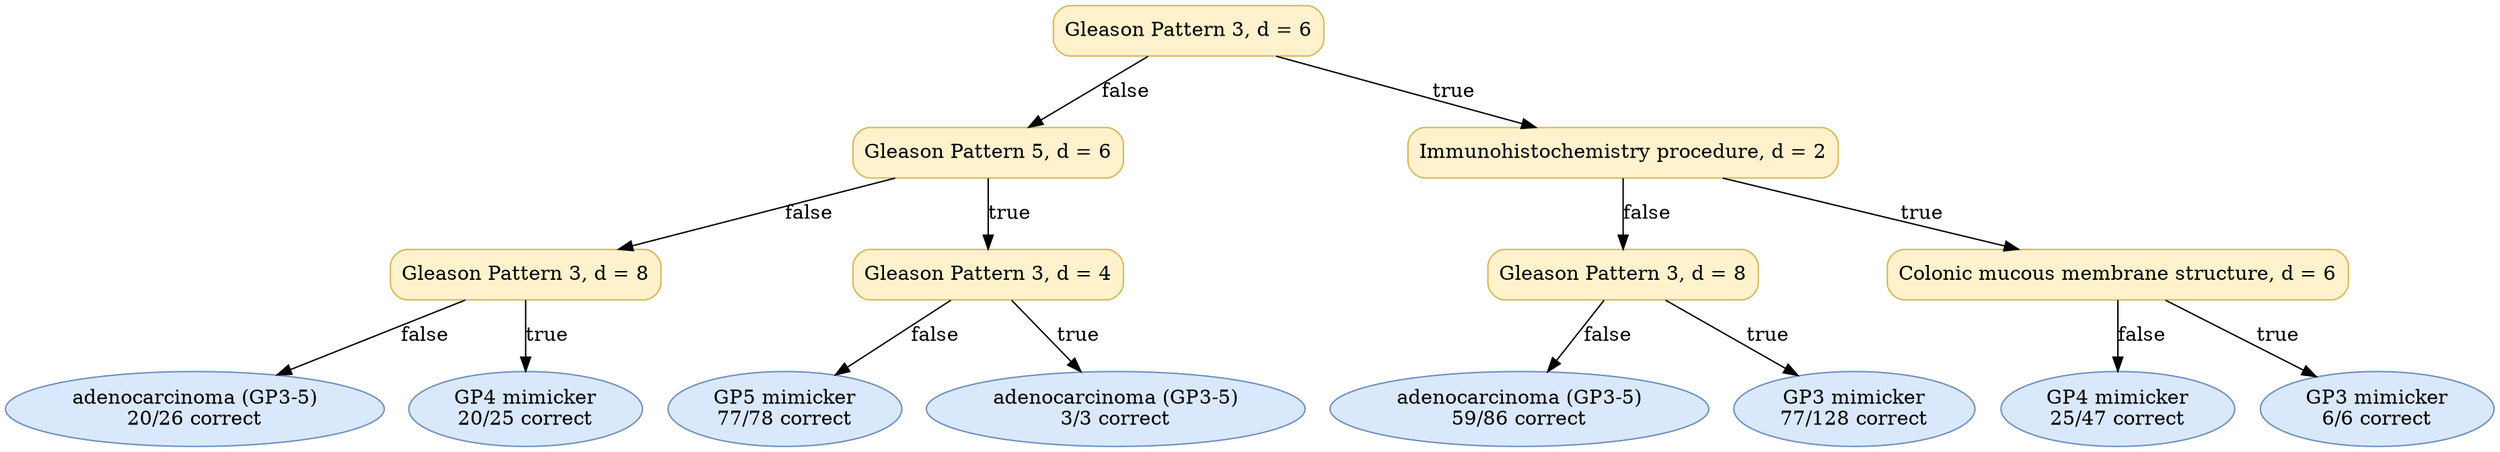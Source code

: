 digraph "DT" {
fontname="Times-Roman";
label="";
node [fontname="Times-Roman"];
Node1 [color="#D6B656", fillcolor="#FFF2CC", label="Gleason Pattern 3, d = 6", shape="box", style="rounded,filled"];
Node2 [color="#D6B656", fillcolor="#FFF2CC", label="Gleason Pattern 5, d = 6", shape="box", style="rounded,filled"];
Node3 [color="#D6B656", fillcolor="#FFF2CC", label="Gleason Pattern 3, d = 8", shape="box", style="rounded,filled"];
Node4 [color="#6C8EBF", fillcolor="#DAE8FC", label=<adenocarcinoma (GP3-5)<br/>20/26 correct>, shape="ellipse", style="rounded,filled"];
Node5 [color="#6C8EBF", fillcolor="#DAE8FC", label=<GP4 mimicker<br/>20/25 correct>, shape="ellipse", style="rounded,filled"];
Node6 [color="#D6B656", fillcolor="#FFF2CC", label="Gleason Pattern 3, d = 4", shape="box", style="rounded,filled"];
Node7 [color="#6C8EBF", fillcolor="#DAE8FC", label=<GP5 mimicker<br/>77/78 correct>, shape="ellipse", style="rounded,filled"];
Node8 [color="#6C8EBF", fillcolor="#DAE8FC", label=<adenocarcinoma (GP3-5)<br/>3/3 correct>, shape="ellipse", style="rounded,filled"];
Node9 [color="#D6B656", fillcolor="#FFF2CC", label="Immunohistochemistry procedure, d = 2", shape="box", style="rounded,filled"];
Node10 [color="#D6B656", fillcolor="#FFF2CC", label="Gleason Pattern 3, d = 8", shape="box", style="rounded,filled"];
Node11 [color="#6C8EBF", fillcolor="#DAE8FC", label=<adenocarcinoma (GP3-5)<br/>59/86 correct>, shape="ellipse", style="rounded,filled"];
Node12 [color="#6C8EBF", fillcolor="#DAE8FC", label=<GP3 mimicker<br/>77/128 correct>, shape="ellipse", style="rounded,filled"];
Node13 [color="#D6B656", fillcolor="#FFF2CC", label="Colonic mucous membrane structure, d = 6", shape="box", style="rounded,filled"];
Node14 [color="#6C8EBF", fillcolor="#DAE8FC", label=<GP4 mimicker<br/>25/47 correct>, shape="ellipse", style="rounded,filled"];
Node15 [color="#6C8EBF", fillcolor="#DAE8FC", label=<GP3 mimicker<br/>6/6 correct>, shape="ellipse", style="rounded,filled"];
Node1 -> Node2  [key=0, label="false"];
Node1 -> Node9  [key=0, label="true"];
Node2 -> Node3  [key=0, label="false"];
Node2 -> Node6  [key=0, label="true"];
Node3 -> Node4  [key=0, label="false"];
Node3 -> Node5  [key=0, label="true"];
Node6 -> Node7  [key=0, label="false"];
Node6 -> Node8  [key=0, label="true"];
Node9 -> Node10  [key=0, label="false"];
Node9 -> Node13  [key=0, label="true"];
Node10 -> Node11  [key=0, label="false"];
Node10 -> Node12  [key=0, label="true"];
Node13 -> Node14  [key=0, label="false"];
Node13 -> Node15  [key=0, label="true"];
}
